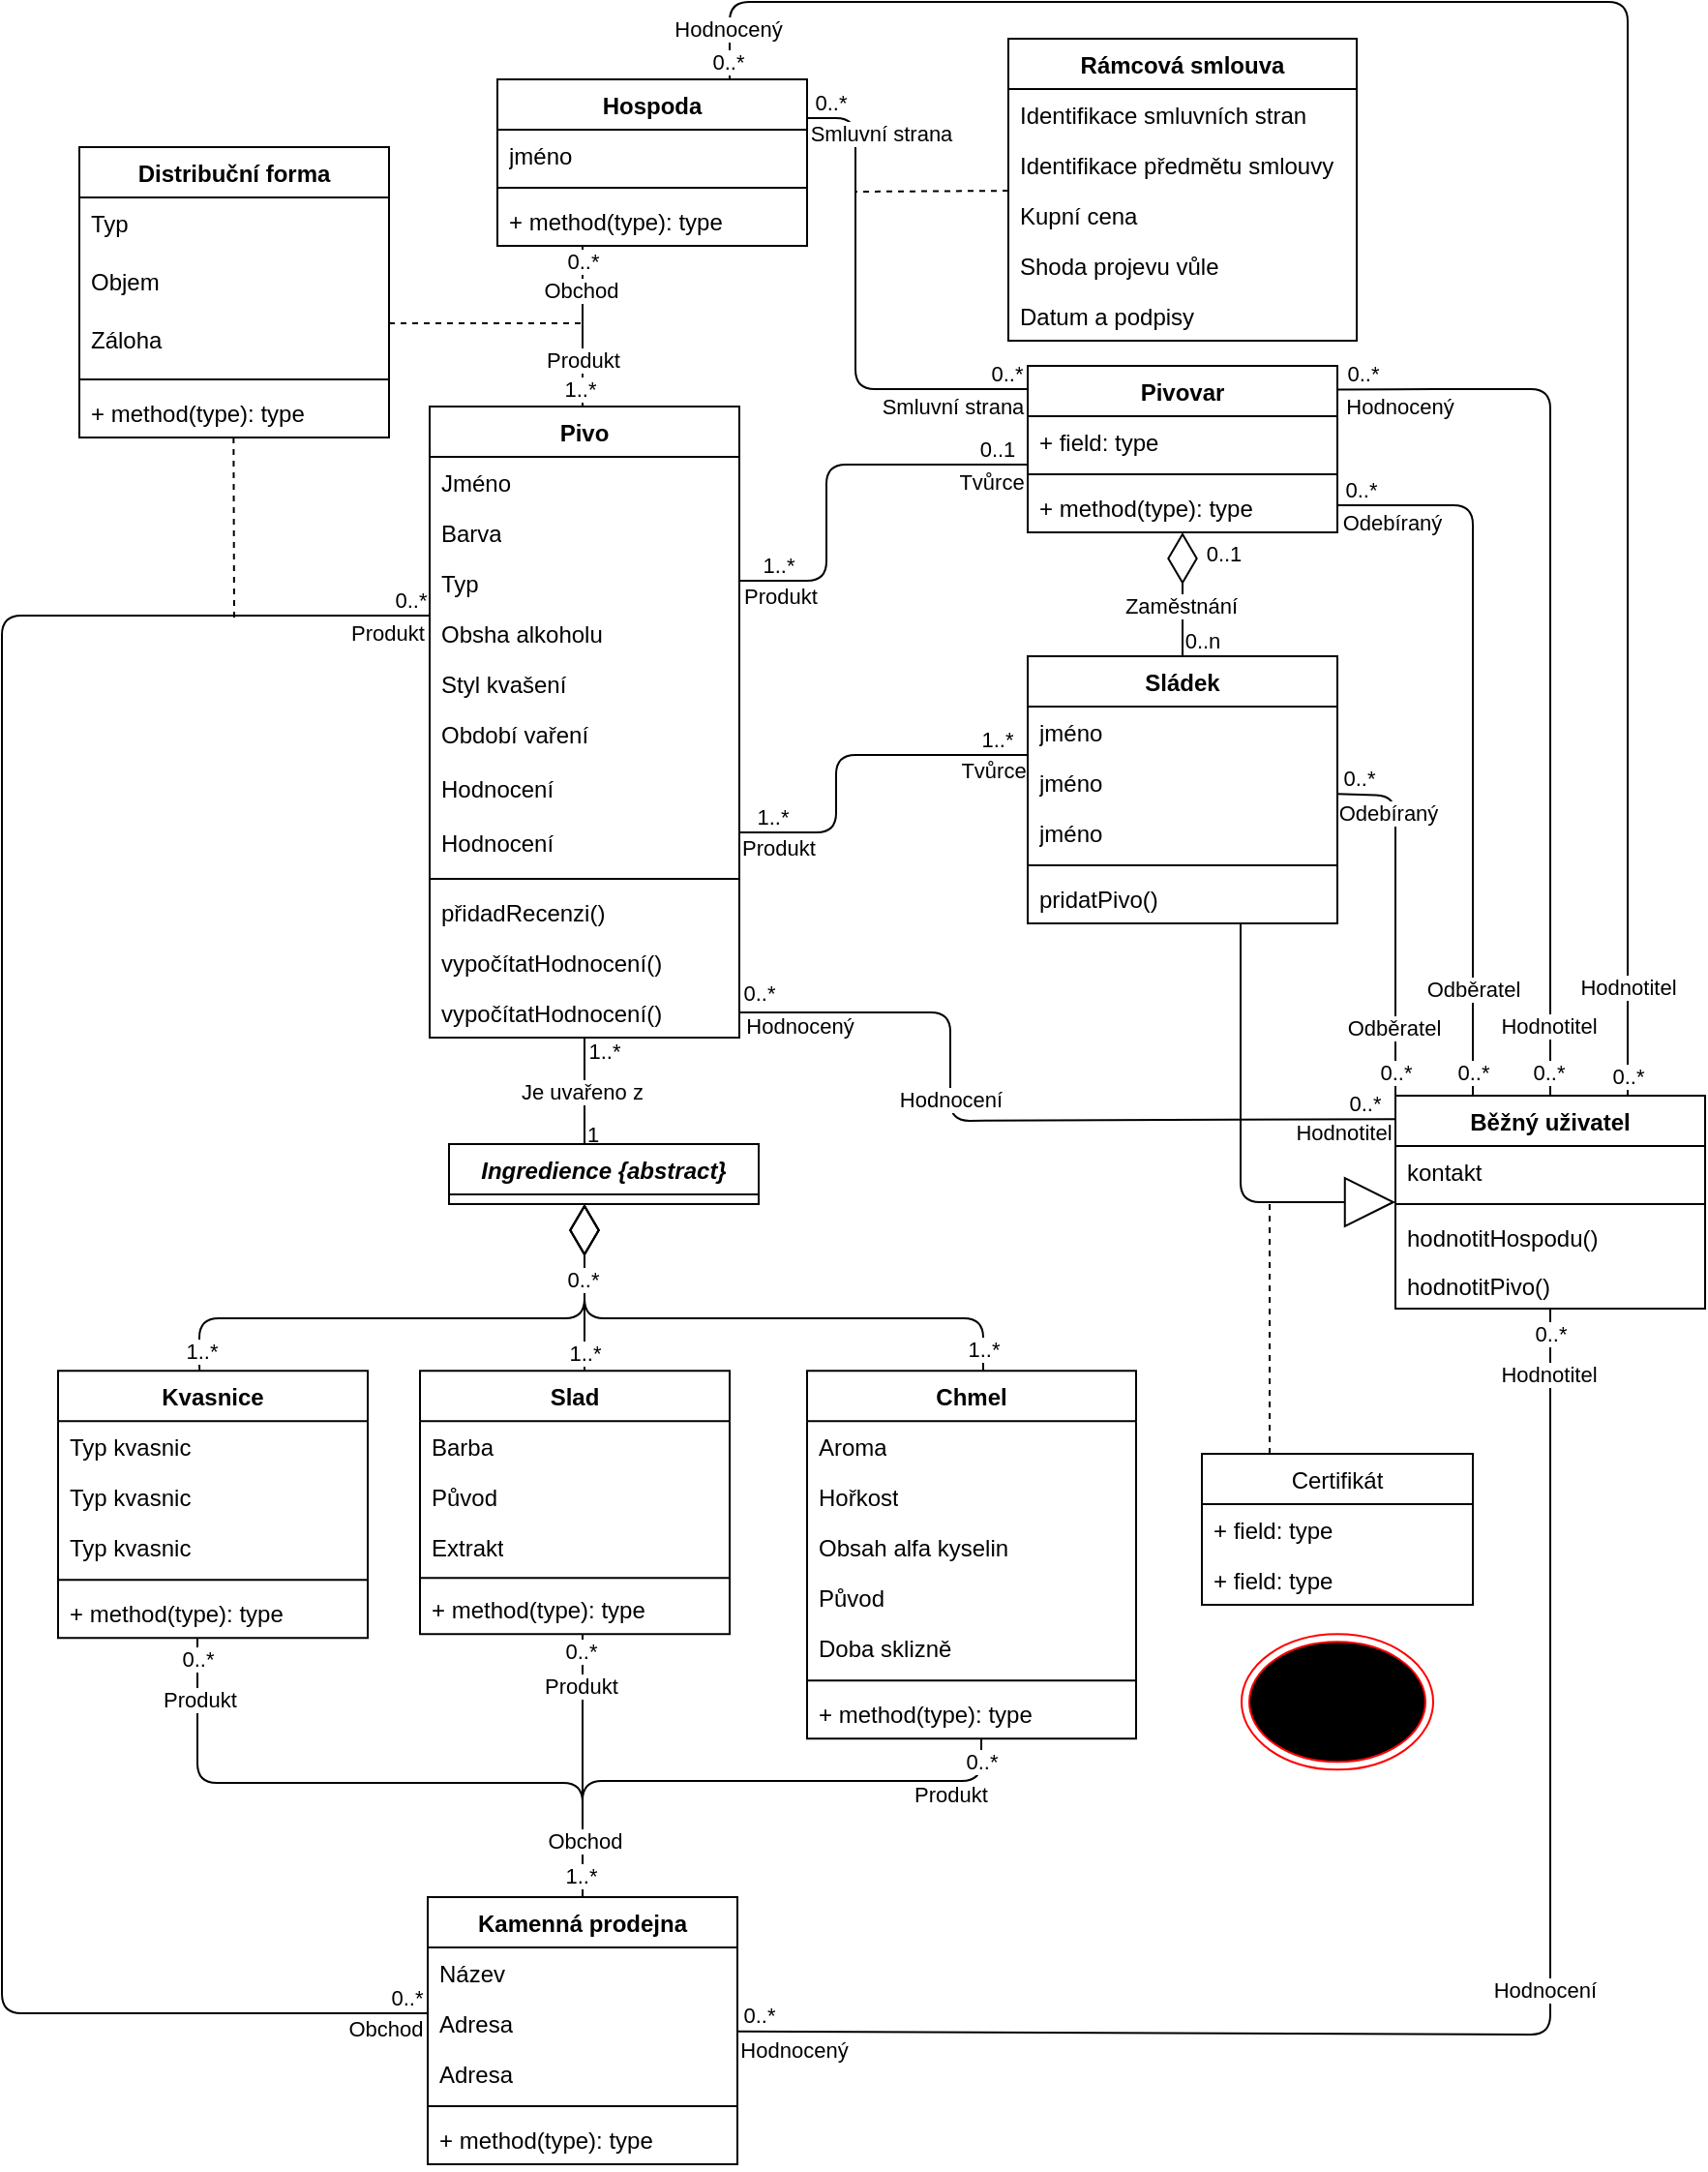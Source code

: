 <mxfile>
    <diagram id="C5RBs43oDa-KdzZeNtuy" name="Page-1">
        <mxGraphModel dx="1510" dy="415" grid="1" gridSize="10" guides="1" tooltips="1" connect="1" arrows="1" fold="1" page="1" pageScale="1" pageWidth="827" pageHeight="1169" math="0" shadow="0">
            <root>
                <mxCell id="WIyWlLk6GJQsqaUBKTNV-0"/>
                <mxCell id="WIyWlLk6GJQsqaUBKTNV-1" parent="WIyWlLk6GJQsqaUBKTNV-0"/>
                <mxCell id="sR6NPdm-bq62-Y4CgQ1I-216" style="edgeStyle=orthogonalEdgeStyle;rounded=1;orthogonalLoop=1;jettySize=auto;html=1;endArrow=none;endFill=0;" parent="WIyWlLk6GJQsqaUBKTNV-1" source="sR6NPdm-bq62-Y4CgQ1I-8" target="sR6NPdm-bq62-Y4CgQ1I-145" edge="1">
                    <mxGeometry relative="1" as="geometry">
                        <Array as="points">
                            <mxPoint x="272" y="560"/>
                            <mxPoint x="272" y="560"/>
                        </Array>
                    </mxGeometry>
                </mxCell>
                <mxCell id="sR6NPdm-bq62-Y4CgQ1I-217" value="Je uvařeno z&amp;nbsp;" style="edgeLabel;html=1;align=center;verticalAlign=middle;resizable=0;points=[];" parent="sR6NPdm-bq62-Y4CgQ1I-216" vertex="1" connectable="0">
                    <mxGeometry x="-0.118" relative="1" as="geometry">
                        <mxPoint y="3" as="offset"/>
                    </mxGeometry>
                </mxCell>
                <mxCell id="sR6NPdm-bq62-Y4CgQ1I-294" value="1..*" style="edgeLabel;html=1;align=center;verticalAlign=middle;resizable=0;points=[];" parent="sR6NPdm-bq62-Y4CgQ1I-216" vertex="1" connectable="0">
                    <mxGeometry x="-0.876" y="1" relative="1" as="geometry">
                        <mxPoint x="9" y="3" as="offset"/>
                    </mxGeometry>
                </mxCell>
                <mxCell id="sR6NPdm-bq62-Y4CgQ1I-295" value="1" style="edgeLabel;html=1;align=center;verticalAlign=middle;resizable=0;points=[];" parent="sR6NPdm-bq62-Y4CgQ1I-216" vertex="1" connectable="0">
                    <mxGeometry x="0.786" relative="1" as="geometry">
                        <mxPoint x="4" y="1" as="offset"/>
                    </mxGeometry>
                </mxCell>
                <mxCell id="sR6NPdm-bq62-Y4CgQ1I-234" style="edgeStyle=orthogonalEdgeStyle;rounded=1;orthogonalLoop=1;jettySize=auto;html=1;endArrow=none;endFill=0;" parent="WIyWlLk6GJQsqaUBKTNV-1" source="sR6NPdm-bq62-Y4CgQ1I-8" target="sR6NPdm-bq62-Y4CgQ1I-149" edge="1">
                    <mxGeometry relative="1" as="geometry">
                        <Array as="points">
                            <mxPoint x="-39" y="357"/>
                            <mxPoint x="-39" y="1079"/>
                        </Array>
                    </mxGeometry>
                </mxCell>
                <mxCell id="sR6NPdm-bq62-Y4CgQ1I-240" value="0..*" style="edgeLabel;html=1;align=center;verticalAlign=middle;resizable=0;points=[];" parent="sR6NPdm-bq62-Y4CgQ1I-234" vertex="1" connectable="0">
                    <mxGeometry x="-0.979" y="1" relative="1" as="geometry">
                        <mxPoint x="2" y="-9" as="offset"/>
                    </mxGeometry>
                </mxCell>
                <mxCell id="sR6NPdm-bq62-Y4CgQ1I-241" value="0..*" style="edgeLabel;html=1;align=center;verticalAlign=middle;resizable=0;points=[];" parent="sR6NPdm-bq62-Y4CgQ1I-234" vertex="1" connectable="0">
                    <mxGeometry x="0.986" y="-3" relative="1" as="geometry">
                        <mxPoint x="-3" y="-11" as="offset"/>
                    </mxGeometry>
                </mxCell>
                <mxCell id="199" value="Produkt" style="edgeLabel;html=1;align=center;verticalAlign=middle;resizable=0;points=[];" vertex="1" connectable="0" parent="sR6NPdm-bq62-Y4CgQ1I-234">
                    <mxGeometry x="-0.945" relative="1" as="geometry">
                        <mxPoint x="10" y="9" as="offset"/>
                    </mxGeometry>
                </mxCell>
                <mxCell id="200" value="Obchod" style="edgeLabel;html=1;align=center;verticalAlign=middle;resizable=0;points=[];" vertex="1" connectable="0" parent="sR6NPdm-bq62-Y4CgQ1I-234">
                    <mxGeometry x="0.95" relative="1" as="geometry">
                        <mxPoint x="7" y="8" as="offset"/>
                    </mxGeometry>
                </mxCell>
                <mxCell id="sR6NPdm-bq62-Y4CgQ1I-301" style="edgeStyle=orthogonalEdgeStyle;rounded=1;orthogonalLoop=1;jettySize=auto;html=1;endArrow=none;endFill=0;" parent="WIyWlLk6GJQsqaUBKTNV-1" source="sR6NPdm-bq62-Y4CgQ1I-8" target="sR6NPdm-bq62-Y4CgQ1I-247" edge="1">
                    <mxGeometry relative="1" as="geometry">
                        <Array as="points">
                            <mxPoint x="392" y="469"/>
                            <mxPoint x="392" y="429"/>
                        </Array>
                    </mxGeometry>
                </mxCell>
                <mxCell id="sR6NPdm-bq62-Y4CgQ1I-303" value="1..*" style="edgeLabel;html=1;align=center;verticalAlign=middle;resizable=0;points=[];" parent="sR6NPdm-bq62-Y4CgQ1I-301" vertex="1" connectable="0">
                    <mxGeometry x="-0.908" y="2" relative="1" as="geometry">
                        <mxPoint x="8" y="-6" as="offset"/>
                    </mxGeometry>
                </mxCell>
                <mxCell id="sR6NPdm-bq62-Y4CgQ1I-304" value="1..*" style="edgeLabel;html=1;align=center;verticalAlign=middle;resizable=0;points=[];" parent="sR6NPdm-bq62-Y4CgQ1I-301" vertex="1" connectable="0">
                    <mxGeometry x="0.854" y="2" relative="1" as="geometry">
                        <mxPoint x="-2" y="-6" as="offset"/>
                    </mxGeometry>
                </mxCell>
                <mxCell id="180" value="Produkt" style="edgeLabel;html=1;align=center;verticalAlign=middle;resizable=0;points=[];" vertex="1" connectable="0" parent="sR6NPdm-bq62-Y4CgQ1I-301">
                    <mxGeometry x="-0.799" y="-2" relative="1" as="geometry">
                        <mxPoint x="1" y="6" as="offset"/>
                    </mxGeometry>
                </mxCell>
                <mxCell id="191" value="Tvůrce" style="edgeLabel;html=1;align=center;verticalAlign=middle;resizable=0;points=[];" vertex="1" connectable="0" parent="sR6NPdm-bq62-Y4CgQ1I-301">
                    <mxGeometry x="0.771" y="-2" relative="1" as="geometry">
                        <mxPoint x="3" y="6" as="offset"/>
                    </mxGeometry>
                </mxCell>
                <mxCell id="169" style="edgeStyle=none;rounded=1;html=1;endArrow=none;endFill=0;exitX=1;exitY=0.5;exitDx=0;exitDy=0;entryX=0;entryY=0.11;entryDx=0;entryDy=0;entryPerimeter=0;" edge="1" parent="WIyWlLk6GJQsqaUBKTNV-1" source="sR6NPdm-bq62-Y4CgQ1I-323" target="sR6NPdm-bq62-Y4CgQ1I-223">
                    <mxGeometry relative="1" as="geometry">
                        <Array as="points">
                            <mxPoint x="451" y="562"/>
                            <mxPoint x="451" y="618"/>
                        </Array>
                    </mxGeometry>
                </mxCell>
                <mxCell id="170" value="0..*" style="edgeLabel;html=1;align=center;verticalAlign=middle;resizable=0;points=[];" vertex="1" connectable="0" parent="169">
                    <mxGeometry x="-0.93" y="1" relative="1" as="geometry">
                        <mxPoint x="-4" y="-9" as="offset"/>
                    </mxGeometry>
                </mxCell>
                <mxCell id="171" value="Hodnocený" style="edgeLabel;html=1;align=center;verticalAlign=middle;resizable=0;points=[];" vertex="1" connectable="0" parent="169">
                    <mxGeometry x="-0.943" relative="1" as="geometry">
                        <mxPoint x="19" y="7" as="offset"/>
                    </mxGeometry>
                </mxCell>
                <mxCell id="172" value="Hodnocení" style="edgeLabel;html=1;align=center;verticalAlign=middle;resizable=0;points=[];" vertex="1" connectable="0" parent="169">
                    <mxGeometry x="-0.219" relative="1" as="geometry">
                        <mxPoint as="offset"/>
                    </mxGeometry>
                </mxCell>
                <mxCell id="173" value="0..*" style="edgeLabel;html=1;align=center;verticalAlign=middle;resizable=0;points=[];" vertex="1" connectable="0" parent="169">
                    <mxGeometry x="0.949" relative="1" as="geometry">
                        <mxPoint x="-6" y="-8" as="offset"/>
                    </mxGeometry>
                </mxCell>
                <mxCell id="174" value="Hodnotitel" style="edgeLabel;html=1;align=center;verticalAlign=middle;resizable=0;points=[];" vertex="1" connectable="0" parent="169">
                    <mxGeometry x="0.814" y="1" relative="1" as="geometry">
                        <mxPoint x="9" y="8" as="offset"/>
                    </mxGeometry>
                </mxCell>
                <mxCell id="sR6NPdm-bq62-Y4CgQ1I-8" value="Pivo" style="swimlane;fontStyle=1;align=center;verticalAlign=top;childLayout=stackLayout;horizontal=1;startSize=26;horizontalStack=0;resizeParent=1;resizeParentMax=0;resizeLast=0;collapsible=1;marginBottom=0;whiteSpace=wrap;html=1;" parent="WIyWlLk6GJQsqaUBKTNV-1" vertex="1">
                    <mxGeometry x="182" y="249" width="160" height="326" as="geometry"/>
                </mxCell>
                <mxCell id="sR6NPdm-bq62-Y4CgQ1I-9" value="Jméno" style="text;strokeColor=none;fillColor=none;align=left;verticalAlign=top;spacingLeft=4;spacingRight=4;overflow=hidden;rotatable=0;points=[[0,0.5],[1,0.5]];portConstraint=eastwest;whiteSpace=wrap;html=1;" parent="sR6NPdm-bq62-Y4CgQ1I-8" vertex="1">
                    <mxGeometry y="26" width="160" height="26" as="geometry"/>
                </mxCell>
                <mxCell id="sR6NPdm-bq62-Y4CgQ1I-12" value="Barva" style="text;strokeColor=none;fillColor=none;align=left;verticalAlign=top;spacingLeft=4;spacingRight=4;overflow=hidden;rotatable=0;points=[[0,0.5],[1,0.5]];portConstraint=eastwest;whiteSpace=wrap;html=1;" parent="sR6NPdm-bq62-Y4CgQ1I-8" vertex="1">
                    <mxGeometry y="52" width="160" height="26" as="geometry"/>
                </mxCell>
                <mxCell id="sR6NPdm-bq62-Y4CgQ1I-13" value="Typ" style="text;strokeColor=none;fillColor=none;align=left;verticalAlign=top;spacingLeft=4;spacingRight=4;overflow=hidden;rotatable=0;points=[[0,0.5],[1,0.5]];portConstraint=eastwest;whiteSpace=wrap;html=1;" parent="sR6NPdm-bq62-Y4CgQ1I-8" vertex="1">
                    <mxGeometry y="78" width="160" height="26" as="geometry"/>
                </mxCell>
                <mxCell id="sR6NPdm-bq62-Y4CgQ1I-14" value="Obsha alkoholu" style="text;strokeColor=none;fillColor=none;align=left;verticalAlign=top;spacingLeft=4;spacingRight=4;overflow=hidden;rotatable=0;points=[[0,0.5],[1,0.5]];portConstraint=eastwest;whiteSpace=wrap;html=1;" parent="sR6NPdm-bq62-Y4CgQ1I-8" vertex="1">
                    <mxGeometry y="104" width="160" height="26" as="geometry"/>
                </mxCell>
                <mxCell id="sR6NPdm-bq62-Y4CgQ1I-143" value="Styl kvašení" style="text;strokeColor=none;fillColor=none;align=left;verticalAlign=top;spacingLeft=4;spacingRight=4;overflow=hidden;rotatable=0;points=[[0,0.5],[1,0.5]];portConstraint=eastwest;whiteSpace=wrap;html=1;" parent="sR6NPdm-bq62-Y4CgQ1I-8" vertex="1">
                    <mxGeometry y="130" width="160" height="26" as="geometry"/>
                </mxCell>
                <mxCell id="sR6NPdm-bq62-Y4CgQ1I-144" value="Období vaření" style="text;strokeColor=none;fillColor=none;align=left;verticalAlign=top;spacingLeft=4;spacingRight=4;overflow=hidden;rotatable=0;points=[[0,0.5],[1,0.5]];portConstraint=eastwest;whiteSpace=wrap;html=1;" parent="sR6NPdm-bq62-Y4CgQ1I-8" vertex="1">
                    <mxGeometry y="156" width="160" height="28" as="geometry"/>
                </mxCell>
                <mxCell id="sR6NPdm-bq62-Y4CgQ1I-259" value="Hodnocení" style="text;strokeColor=none;fillColor=none;align=left;verticalAlign=top;spacingLeft=4;spacingRight=4;overflow=hidden;rotatable=0;points=[[0,0.5],[1,0.5]];portConstraint=eastwest;whiteSpace=wrap;html=1;" parent="sR6NPdm-bq62-Y4CgQ1I-8" vertex="1">
                    <mxGeometry y="184" width="160" height="28" as="geometry"/>
                </mxCell>
                <mxCell id="sR6NPdm-bq62-Y4CgQ1I-325" value="Hodnocení" style="text;strokeColor=none;fillColor=none;align=left;verticalAlign=top;spacingLeft=4;spacingRight=4;overflow=hidden;rotatable=0;points=[[0,0.5],[1,0.5]];portConstraint=eastwest;whiteSpace=wrap;html=1;" parent="sR6NPdm-bq62-Y4CgQ1I-8" vertex="1">
                    <mxGeometry y="212" width="160" height="28" as="geometry"/>
                </mxCell>
                <mxCell id="sR6NPdm-bq62-Y4CgQ1I-10" value="" style="line;strokeWidth=1;fillColor=none;align=left;verticalAlign=middle;spacingTop=-1;spacingLeft=3;spacingRight=3;rotatable=0;labelPosition=right;points=[];portConstraint=eastwest;strokeColor=inherit;" parent="sR6NPdm-bq62-Y4CgQ1I-8" vertex="1">
                    <mxGeometry y="240" width="160" height="8" as="geometry"/>
                </mxCell>
                <mxCell id="sR6NPdm-bq62-Y4CgQ1I-322" value="přidadRecenzi()" style="text;strokeColor=none;fillColor=none;align=left;verticalAlign=top;spacingLeft=4;spacingRight=4;overflow=hidden;rotatable=0;points=[[0,0.5],[1,0.5]];portConstraint=eastwest;whiteSpace=wrap;html=1;" parent="sR6NPdm-bq62-Y4CgQ1I-8" vertex="1">
                    <mxGeometry y="248" width="160" height="26" as="geometry"/>
                </mxCell>
                <mxCell id="sR6NPdm-bq62-Y4CgQ1I-11" value="vypočítatHodnocení()" style="text;strokeColor=none;fillColor=none;align=left;verticalAlign=top;spacingLeft=4;spacingRight=4;overflow=hidden;rotatable=0;points=[[0,0.5],[1,0.5]];portConstraint=eastwest;whiteSpace=wrap;html=1;" parent="sR6NPdm-bq62-Y4CgQ1I-8" vertex="1">
                    <mxGeometry y="274" width="160" height="26" as="geometry"/>
                </mxCell>
                <mxCell id="sR6NPdm-bq62-Y4CgQ1I-323" value="vypočítatHodnocení()" style="text;strokeColor=none;fillColor=none;align=left;verticalAlign=top;spacingLeft=4;spacingRight=4;overflow=hidden;rotatable=0;points=[[0,0.5],[1,0.5]];portConstraint=eastwest;whiteSpace=wrap;html=1;" parent="sR6NPdm-bq62-Y4CgQ1I-8" vertex="1">
                    <mxGeometry y="300" width="160" height="26" as="geometry"/>
                </mxCell>
                <mxCell id="sR6NPdm-bq62-Y4CgQ1I-149" value="Kamenná prodejna" style="swimlane;fontStyle=1;align=center;verticalAlign=top;childLayout=stackLayout;horizontal=1;startSize=26;horizontalStack=0;resizeParent=1;resizeParentMax=0;resizeLast=0;collapsible=1;marginBottom=0;whiteSpace=wrap;html=1;" parent="WIyWlLk6GJQsqaUBKTNV-1" vertex="1">
                    <mxGeometry x="181" y="1019" width="160" height="138" as="geometry"/>
                </mxCell>
                <mxCell id="sR6NPdm-bq62-Y4CgQ1I-150" value="Název" style="text;strokeColor=none;fillColor=none;align=left;verticalAlign=top;spacingLeft=4;spacingRight=4;overflow=hidden;rotatable=0;points=[[0,0.5],[1,0.5]];portConstraint=eastwest;whiteSpace=wrap;html=1;" parent="sR6NPdm-bq62-Y4CgQ1I-149" vertex="1">
                    <mxGeometry y="26" width="160" height="26" as="geometry"/>
                </mxCell>
                <mxCell id="sR6NPdm-bq62-Y4CgQ1I-242" value="Adresa" style="text;strokeColor=none;fillColor=none;align=left;verticalAlign=top;spacingLeft=4;spacingRight=4;overflow=hidden;rotatable=0;points=[[0,0.5],[1,0.5]];portConstraint=eastwest;whiteSpace=wrap;html=1;" parent="sR6NPdm-bq62-Y4CgQ1I-149" vertex="1">
                    <mxGeometry y="52" width="160" height="26" as="geometry"/>
                </mxCell>
                <mxCell id="sR6NPdm-bq62-Y4CgQ1I-187" value="Adresa" style="text;strokeColor=none;fillColor=none;align=left;verticalAlign=top;spacingLeft=4;spacingRight=4;overflow=hidden;rotatable=0;points=[[0,0.5],[1,0.5]];portConstraint=eastwest;whiteSpace=wrap;html=1;" parent="sR6NPdm-bq62-Y4CgQ1I-149" vertex="1">
                    <mxGeometry y="78" width="160" height="26" as="geometry"/>
                </mxCell>
                <mxCell id="sR6NPdm-bq62-Y4CgQ1I-151" value="" style="line;strokeWidth=1;fillColor=none;align=left;verticalAlign=middle;spacingTop=-1;spacingLeft=3;spacingRight=3;rotatable=0;labelPosition=right;points=[];portConstraint=eastwest;strokeColor=inherit;" parent="sR6NPdm-bq62-Y4CgQ1I-149" vertex="1">
                    <mxGeometry y="104" width="160" height="8" as="geometry"/>
                </mxCell>
                <mxCell id="sR6NPdm-bq62-Y4CgQ1I-152" value="+ method(type): type" style="text;strokeColor=none;fillColor=none;align=left;verticalAlign=top;spacingLeft=4;spacingRight=4;overflow=hidden;rotatable=0;points=[[0,0.5],[1,0.5]];portConstraint=eastwest;whiteSpace=wrap;html=1;" parent="sR6NPdm-bq62-Y4CgQ1I-149" vertex="1">
                    <mxGeometry y="112" width="160" height="26" as="geometry"/>
                </mxCell>
                <mxCell id="sR6NPdm-bq62-Y4CgQ1I-190" style="edgeStyle=orthogonalEdgeStyle;rounded=1;orthogonalLoop=1;jettySize=auto;html=1;endArrow=none;endFill=0;" parent="WIyWlLk6GJQsqaUBKTNV-1" source="sR6NPdm-bq62-Y4CgQ1I-153" target="sR6NPdm-bq62-Y4CgQ1I-149" edge="1">
                    <mxGeometry relative="1" as="geometry">
                        <Array as="points">
                            <mxPoint x="261" y="909"/>
                            <mxPoint x="261" y="909"/>
                        </Array>
                    </mxGeometry>
                </mxCell>
                <mxCell id="sR6NPdm-bq62-Y4CgQ1I-332" value="0..*" style="edgeLabel;html=1;align=center;verticalAlign=middle;resizable=0;points=[];" parent="sR6NPdm-bq62-Y4CgQ1I-190" vertex="1" connectable="0">
                    <mxGeometry x="-0.885" y="-1" relative="1" as="geometry">
                        <mxPoint y="1" as="offset"/>
                    </mxGeometry>
                </mxCell>
                <mxCell id="204" value="Produkt" style="edgeLabel;html=1;align=center;verticalAlign=middle;resizable=0;points=[];" vertex="1" connectable="0" parent="sR6NPdm-bq62-Y4CgQ1I-190">
                    <mxGeometry x="-0.582" y="-1" relative="1" as="geometry">
                        <mxPoint y="-2" as="offset"/>
                    </mxGeometry>
                </mxCell>
                <mxCell id="sR6NPdm-bq62-Y4CgQ1I-153" value="Slad" style="swimlane;fontStyle=1;align=center;verticalAlign=top;childLayout=stackLayout;horizontal=1;startSize=26;horizontalStack=0;resizeParent=1;resizeParentMax=0;resizeLast=0;collapsible=1;marginBottom=0;whiteSpace=wrap;html=1;" parent="WIyWlLk6GJQsqaUBKTNV-1" vertex="1">
                    <mxGeometry x="177" y="747.17" width="160" height="136" as="geometry"/>
                </mxCell>
                <mxCell id="sR6NPdm-bq62-Y4CgQ1I-154" value="Barba" style="text;strokeColor=none;fillColor=none;align=left;verticalAlign=top;spacingLeft=4;spacingRight=4;overflow=hidden;rotatable=0;points=[[0,0.5],[1,0.5]];portConstraint=eastwest;whiteSpace=wrap;html=1;" parent="sR6NPdm-bq62-Y4CgQ1I-153" vertex="1">
                    <mxGeometry y="26" width="160" height="26" as="geometry"/>
                </mxCell>
                <mxCell id="sR6NPdm-bq62-Y4CgQ1I-177" value="Původ" style="text;strokeColor=none;fillColor=none;align=left;verticalAlign=top;spacingLeft=4;spacingRight=4;overflow=hidden;rotatable=0;points=[[0,0.5],[1,0.5]];portConstraint=eastwest;whiteSpace=wrap;html=1;" parent="sR6NPdm-bq62-Y4CgQ1I-153" vertex="1">
                    <mxGeometry y="52" width="160" height="26" as="geometry"/>
                </mxCell>
                <mxCell id="sR6NPdm-bq62-Y4CgQ1I-178" value="Extrakt" style="text;strokeColor=none;fillColor=none;align=left;verticalAlign=top;spacingLeft=4;spacingRight=4;overflow=hidden;rotatable=0;points=[[0,0.5],[1,0.5]];portConstraint=eastwest;whiteSpace=wrap;html=1;" parent="sR6NPdm-bq62-Y4CgQ1I-153" vertex="1">
                    <mxGeometry y="78" width="160" height="26" as="geometry"/>
                </mxCell>
                <mxCell id="sR6NPdm-bq62-Y4CgQ1I-155" value="" style="line;strokeWidth=1;fillColor=none;align=left;verticalAlign=middle;spacingTop=-1;spacingLeft=3;spacingRight=3;rotatable=0;labelPosition=right;points=[];portConstraint=eastwest;strokeColor=inherit;" parent="sR6NPdm-bq62-Y4CgQ1I-153" vertex="1">
                    <mxGeometry y="104" width="160" height="6" as="geometry"/>
                </mxCell>
                <mxCell id="sR6NPdm-bq62-Y4CgQ1I-156" value="+ method(type): type" style="text;strokeColor=none;fillColor=none;align=left;verticalAlign=top;spacingLeft=4;spacingRight=4;overflow=hidden;rotatable=0;points=[[0,0.5],[1,0.5]];portConstraint=eastwest;whiteSpace=wrap;html=1;" parent="sR6NPdm-bq62-Y4CgQ1I-153" vertex="1">
                    <mxGeometry y="110" width="160" height="26" as="geometry"/>
                </mxCell>
                <mxCell id="sR6NPdm-bq62-Y4CgQ1I-172" style="edgeStyle=orthogonalEdgeStyle;rounded=1;orthogonalLoop=1;jettySize=auto;html=1;startSize=6;endArrow=diamondThin;endFill=0;endSize=24;exitX=0.466;exitY=0;exitDx=0;exitDy=0;exitPerimeter=0;" parent="WIyWlLk6GJQsqaUBKTNV-1" source="sR6NPdm-bq62-Y4CgQ1I-157" edge="1">
                    <mxGeometry relative="1" as="geometry">
                        <Array as="points">
                            <mxPoint x="65" y="750"/>
                            <mxPoint x="63" y="750"/>
                            <mxPoint x="63" y="720"/>
                            <mxPoint x="262" y="720"/>
                        </Array>
                        <mxPoint x="63" y="748.17" as="sourcePoint"/>
                        <mxPoint x="262" y="661" as="targetPoint"/>
                    </mxGeometry>
                </mxCell>
                <mxCell id="sR6NPdm-bq62-Y4CgQ1I-288" value="1..*" style="edgeLabel;html=1;align=center;verticalAlign=middle;resizable=0;points=[];" parent="sR6NPdm-bq62-Y4CgQ1I-172" vertex="1" connectable="0">
                    <mxGeometry x="-0.912" relative="1" as="geometry">
                        <mxPoint x="1" y="-5" as="offset"/>
                    </mxGeometry>
                </mxCell>
                <mxCell id="sR6NPdm-bq62-Y4CgQ1I-189" style="edgeStyle=orthogonalEdgeStyle;rounded=1;orthogonalLoop=1;jettySize=auto;html=1;endArrow=none;endFill=0;" parent="WIyWlLk6GJQsqaUBKTNV-1" edge="1">
                    <mxGeometry relative="1" as="geometry">
                        <Array as="points">
                            <mxPoint x="62" y="960"/>
                            <mxPoint x="261" y="960"/>
                        </Array>
                        <mxPoint x="62" y="885.17" as="sourcePoint"/>
                        <mxPoint x="261.018" y="1019" as="targetPoint"/>
                    </mxGeometry>
                </mxCell>
                <mxCell id="sR6NPdm-bq62-Y4CgQ1I-331" value="0..*" style="edgeLabel;html=1;align=center;verticalAlign=middle;resizable=0;points=[];" parent="sR6NPdm-bq62-Y4CgQ1I-189" vertex="1" connectable="0">
                    <mxGeometry x="-0.929" y="-3" relative="1" as="geometry">
                        <mxPoint x="3" y="-1" as="offset"/>
                    </mxGeometry>
                </mxCell>
                <mxCell id="203" value="Produkt" style="edgeLabel;html=1;align=center;verticalAlign=middle;resizable=0;points=[];" vertex="1" connectable="0" parent="sR6NPdm-bq62-Y4CgQ1I-189">
                    <mxGeometry x="-0.774" y="1" relative="1" as="geometry">
                        <mxPoint y="-6" as="offset"/>
                    </mxGeometry>
                </mxCell>
                <mxCell id="sR6NPdm-bq62-Y4CgQ1I-157" value="Kvasnice" style="swimlane;fontStyle=1;align=center;verticalAlign=top;childLayout=stackLayout;horizontal=1;startSize=26;horizontalStack=0;resizeParent=1;resizeParentMax=0;resizeLast=0;collapsible=1;marginBottom=0;whiteSpace=wrap;html=1;" parent="WIyWlLk6GJQsqaUBKTNV-1" vertex="1">
                    <mxGeometry x="-10" y="747.17" width="160" height="138" as="geometry">
                        <mxRectangle x="145" y="737.17" width="90" height="30" as="alternateBounds"/>
                    </mxGeometry>
                </mxCell>
                <mxCell id="sR6NPdm-bq62-Y4CgQ1I-158" value="Typ kvasnic" style="text;strokeColor=none;fillColor=none;align=left;verticalAlign=top;spacingLeft=4;spacingRight=4;overflow=hidden;rotatable=0;points=[[0,0.5],[1,0.5]];portConstraint=eastwest;whiteSpace=wrap;html=1;" parent="sR6NPdm-bq62-Y4CgQ1I-157" vertex="1">
                    <mxGeometry y="26" width="160" height="26" as="geometry"/>
                </mxCell>
                <mxCell id="sR6NPdm-bq62-Y4CgQ1I-175" value="Typ kvasnic" style="text;strokeColor=none;fillColor=none;align=left;verticalAlign=top;spacingLeft=4;spacingRight=4;overflow=hidden;rotatable=0;points=[[0,0.5],[1,0.5]];portConstraint=eastwest;whiteSpace=wrap;html=1;" parent="sR6NPdm-bq62-Y4CgQ1I-157" vertex="1">
                    <mxGeometry y="52" width="160" height="26" as="geometry"/>
                </mxCell>
                <mxCell id="sR6NPdm-bq62-Y4CgQ1I-176" value="Typ kvasnic" style="text;strokeColor=none;fillColor=none;align=left;verticalAlign=top;spacingLeft=4;spacingRight=4;overflow=hidden;rotatable=0;points=[[0,0.5],[1,0.5]];portConstraint=eastwest;whiteSpace=wrap;html=1;" parent="sR6NPdm-bq62-Y4CgQ1I-157" vertex="1">
                    <mxGeometry y="78" width="160" height="26" as="geometry"/>
                </mxCell>
                <mxCell id="sR6NPdm-bq62-Y4CgQ1I-159" value="" style="line;strokeWidth=1;fillColor=none;align=left;verticalAlign=middle;spacingTop=-1;spacingLeft=3;spacingRight=3;rotatable=0;labelPosition=right;points=[];portConstraint=eastwest;strokeColor=inherit;" parent="sR6NPdm-bq62-Y4CgQ1I-157" vertex="1">
                    <mxGeometry y="104" width="160" height="8" as="geometry"/>
                </mxCell>
                <mxCell id="sR6NPdm-bq62-Y4CgQ1I-160" value="+ method(type): type" style="text;strokeColor=none;fillColor=none;align=left;verticalAlign=top;spacingLeft=4;spacingRight=4;overflow=hidden;rotatable=0;points=[[0,0.5],[1,0.5]];portConstraint=eastwest;whiteSpace=wrap;html=1;" parent="sR6NPdm-bq62-Y4CgQ1I-157" vertex="1">
                    <mxGeometry y="112" width="160" height="26" as="geometry"/>
                </mxCell>
                <mxCell id="sR6NPdm-bq62-Y4CgQ1I-186" style="edgeStyle=orthogonalEdgeStyle;rounded=1;orthogonalLoop=1;jettySize=auto;html=1;endArrow=diamondThin;endFill=0;endSize=24;" parent="WIyWlLk6GJQsqaUBKTNV-1" edge="1">
                    <mxGeometry relative="1" as="geometry">
                        <Array as="points">
                            <mxPoint x="468" y="720"/>
                            <mxPoint x="262" y="720"/>
                        </Array>
                        <mxPoint x="468" y="747.17" as="sourcePoint"/>
                        <mxPoint x="262" y="661" as="targetPoint"/>
                    </mxGeometry>
                </mxCell>
                <mxCell id="sR6NPdm-bq62-Y4CgQ1I-285" value="1..*" style="edgeLabel;html=1;align=center;verticalAlign=middle;resizable=0;points=[];" parent="sR6NPdm-bq62-Y4CgQ1I-186" vertex="1" connectable="0">
                    <mxGeometry x="-0.914" relative="1" as="geometry">
                        <mxPoint y="1" as="offset"/>
                    </mxGeometry>
                </mxCell>
                <mxCell id="sR6NPdm-bq62-Y4CgQ1I-191" style="edgeStyle=orthogonalEdgeStyle;rounded=1;orthogonalLoop=1;jettySize=auto;html=1;endArrow=none;endFill=0;shadow=0;" parent="WIyWlLk6GJQsqaUBKTNV-1" edge="1">
                    <mxGeometry relative="1" as="geometry">
                        <Array as="points">
                            <mxPoint x="467" y="959"/>
                            <mxPoint x="261" y="959"/>
                        </Array>
                        <mxPoint x="467.018" y="937.17" as="sourcePoint"/>
                        <mxPoint x="261.018" y="1019" as="targetPoint"/>
                    </mxGeometry>
                </mxCell>
                <mxCell id="sR6NPdm-bq62-Y4CgQ1I-335" value="0..*" style="edgeLabel;html=1;align=center;verticalAlign=middle;resizable=0;points=[];" parent="sR6NPdm-bq62-Y4CgQ1I-191" vertex="1" connectable="0">
                    <mxGeometry x="-0.92" relative="1" as="geometry">
                        <mxPoint as="offset"/>
                    </mxGeometry>
                </mxCell>
                <mxCell id="205" value="Produkt" style="edgeLabel;html=1;align=center;verticalAlign=middle;resizable=0;points=[];" vertex="1" connectable="0" parent="sR6NPdm-bq62-Y4CgQ1I-191">
                    <mxGeometry x="-0.647" y="-1" relative="1" as="geometry">
                        <mxPoint x="13" y="8" as="offset"/>
                    </mxGeometry>
                </mxCell>
                <mxCell id="212" value="1..*" style="edgeLabel;html=1;align=center;verticalAlign=middle;resizable=0;points=[];" vertex="1" connectable="0" parent="sR6NPdm-bq62-Y4CgQ1I-191">
                    <mxGeometry x="0.902" y="-1" relative="1" as="geometry">
                        <mxPoint y="3" as="offset"/>
                    </mxGeometry>
                </mxCell>
                <mxCell id="213" value="Obchod" style="edgeLabel;html=1;align=center;verticalAlign=middle;resizable=0;points=[];" vertex="1" connectable="0" parent="sR6NPdm-bq62-Y4CgQ1I-191">
                    <mxGeometry x="0.756" y="1" relative="1" as="geometry">
                        <mxPoint y="6" as="offset"/>
                    </mxGeometry>
                </mxCell>
                <mxCell id="sR6NPdm-bq62-Y4CgQ1I-165" value="Chmel" style="swimlane;fontStyle=1;align=center;verticalAlign=top;childLayout=stackLayout;horizontal=1;startSize=26;horizontalStack=0;resizeParent=1;resizeParentMax=0;resizeLast=0;collapsible=1;marginBottom=0;whiteSpace=wrap;html=1;" parent="WIyWlLk6GJQsqaUBKTNV-1" vertex="1">
                    <mxGeometry x="377" y="747.17" width="170" height="190" as="geometry"/>
                </mxCell>
                <mxCell id="sR6NPdm-bq62-Y4CgQ1I-166" value="Aroma" style="text;strokeColor=none;fillColor=none;align=left;verticalAlign=top;spacingLeft=4;spacingRight=4;overflow=hidden;rotatable=0;points=[[0,0.5],[1,0.5]];portConstraint=eastwest;whiteSpace=wrap;html=1;" parent="sR6NPdm-bq62-Y4CgQ1I-165" vertex="1">
                    <mxGeometry y="26" width="170" height="26" as="geometry"/>
                </mxCell>
                <mxCell id="sR6NPdm-bq62-Y4CgQ1I-179" value="Hořkost" style="text;strokeColor=none;fillColor=none;align=left;verticalAlign=top;spacingLeft=4;spacingRight=4;overflow=hidden;rotatable=0;points=[[0,0.5],[1,0.5]];portConstraint=eastwest;whiteSpace=wrap;html=1;" parent="sR6NPdm-bq62-Y4CgQ1I-165" vertex="1">
                    <mxGeometry y="52" width="170" height="26" as="geometry"/>
                </mxCell>
                <mxCell id="sR6NPdm-bq62-Y4CgQ1I-180" value="Obsah alfa kyselin" style="text;strokeColor=none;fillColor=none;align=left;verticalAlign=top;spacingLeft=4;spacingRight=4;overflow=hidden;rotatable=0;points=[[0,0.5],[1,0.5]];portConstraint=eastwest;whiteSpace=wrap;html=1;" parent="sR6NPdm-bq62-Y4CgQ1I-165" vertex="1">
                    <mxGeometry y="78" width="170" height="26" as="geometry"/>
                </mxCell>
                <mxCell id="sR6NPdm-bq62-Y4CgQ1I-181" value="Původ" style="text;strokeColor=none;fillColor=none;align=left;verticalAlign=top;spacingLeft=4;spacingRight=4;overflow=hidden;rotatable=0;points=[[0,0.5],[1,0.5]];portConstraint=eastwest;whiteSpace=wrap;html=1;" parent="sR6NPdm-bq62-Y4CgQ1I-165" vertex="1">
                    <mxGeometry y="104" width="170" height="26" as="geometry"/>
                </mxCell>
                <mxCell id="sR6NPdm-bq62-Y4CgQ1I-182" value="Doba sklizně" style="text;strokeColor=none;fillColor=none;align=left;verticalAlign=top;spacingLeft=4;spacingRight=4;overflow=hidden;rotatable=0;points=[[0,0.5],[1,0.5]];portConstraint=eastwest;whiteSpace=wrap;html=1;" parent="sR6NPdm-bq62-Y4CgQ1I-165" vertex="1">
                    <mxGeometry y="130" width="170" height="26" as="geometry"/>
                </mxCell>
                <mxCell id="sR6NPdm-bq62-Y4CgQ1I-167" value="" style="line;strokeWidth=1;fillColor=none;align=left;verticalAlign=middle;spacingTop=-1;spacingLeft=3;spacingRight=3;rotatable=0;labelPosition=right;points=[];portConstraint=eastwest;strokeColor=inherit;" parent="sR6NPdm-bq62-Y4CgQ1I-165" vertex="1">
                    <mxGeometry y="156" width="170" height="8" as="geometry"/>
                </mxCell>
                <mxCell id="sR6NPdm-bq62-Y4CgQ1I-168" value="+ method(type): type" style="text;strokeColor=none;fillColor=none;align=left;verticalAlign=top;spacingLeft=4;spacingRight=4;overflow=hidden;rotatable=0;points=[[0,0.5],[1,0.5]];portConstraint=eastwest;whiteSpace=wrap;html=1;" parent="sR6NPdm-bq62-Y4CgQ1I-165" vertex="1">
                    <mxGeometry y="164" width="170" height="26" as="geometry"/>
                </mxCell>
                <mxCell id="sR6NPdm-bq62-Y4CgQ1I-145" value="&lt;i&gt;Ingredience {abstract}&lt;/i&gt;" style="swimlane;fontStyle=1;align=center;verticalAlign=top;childLayout=stackLayout;horizontal=1;startSize=26;horizontalStack=0;resizeParent=1;resizeParentMax=0;resizeLast=0;collapsible=1;marginBottom=0;whiteSpace=wrap;html=1;" parent="WIyWlLk6GJQsqaUBKTNV-1" vertex="1">
                    <mxGeometry x="192" y="630" width="160" height="31" as="geometry"/>
                </mxCell>
                <mxCell id="sR6NPdm-bq62-Y4CgQ1I-173" style="edgeStyle=orthogonalEdgeStyle;rounded=1;orthogonalLoop=1;jettySize=auto;html=1;startSize=6;endArrow=diamondThin;endFill=0;endSize=24;" parent="WIyWlLk6GJQsqaUBKTNV-1" source="sR6NPdm-bq62-Y4CgQ1I-153" target="sR6NPdm-bq62-Y4CgQ1I-145" edge="1">
                    <mxGeometry relative="1" as="geometry">
                        <mxPoint x="501" y="689" as="sourcePoint"/>
                        <mxPoint x="441" y="519" as="targetPoint"/>
                        <Array as="points">
                            <mxPoint x="262" y="710"/>
                            <mxPoint x="262" y="710"/>
                        </Array>
                    </mxGeometry>
                </mxCell>
                <mxCell id="sR6NPdm-bq62-Y4CgQ1I-287" value="1..*" style="edgeLabel;html=1;align=center;verticalAlign=middle;resizable=0;points=[];" parent="sR6NPdm-bq62-Y4CgQ1I-173" vertex="1" connectable="0">
                    <mxGeometry x="-0.706" y="-1" relative="1" as="geometry">
                        <mxPoint x="-1" y="3" as="offset"/>
                    </mxGeometry>
                </mxCell>
                <mxCell id="218" value="0..*" style="edgeLabel;html=1;align=center;verticalAlign=middle;resizable=0;points=[];" vertex="1" connectable="0" parent="sR6NPdm-bq62-Y4CgQ1I-173">
                    <mxGeometry x="0.22" y="-1" relative="1" as="geometry">
                        <mxPoint x="-2" y="5" as="offset"/>
                    </mxGeometry>
                </mxCell>
                <mxCell id="176" style="edgeStyle=none;rounded=1;html=1;endArrow=none;endFill=0;dashed=1;exitX=0.498;exitY=1.001;exitDx=0;exitDy=0;exitPerimeter=0;" edge="1" parent="WIyWlLk6GJQsqaUBKTNV-1" source="sR6NPdm-bq62-Y4CgQ1I-202">
                    <mxGeometry relative="1" as="geometry">
                        <mxPoint x="81" y="360" as="targetPoint"/>
                        <mxPoint x="41.609" y="240" as="sourcePoint"/>
                    </mxGeometry>
                </mxCell>
                <mxCell id="177" style="edgeStyle=none;rounded=1;html=1;dashed=1;endArrow=none;endFill=0;" edge="1" parent="WIyWlLk6GJQsqaUBKTNV-1">
                    <mxGeometry relative="1" as="geometry">
                        <mxPoint x="261" y="206" as="targetPoint"/>
                        <mxPoint x="161" y="206" as="sourcePoint"/>
                    </mxGeometry>
                </mxCell>
                <mxCell id="sR6NPdm-bq62-Y4CgQ1I-199" value="Distribuční forma" style="swimlane;fontStyle=1;align=center;verticalAlign=top;childLayout=stackLayout;horizontal=1;startSize=26;horizontalStack=0;resizeParent=1;resizeParentMax=0;resizeLast=0;collapsible=1;marginBottom=0;whiteSpace=wrap;html=1;" parent="WIyWlLk6GJQsqaUBKTNV-1" vertex="1">
                    <mxGeometry x="1" y="115" width="160" height="150" as="geometry"/>
                </mxCell>
                <mxCell id="sR6NPdm-bq62-Y4CgQ1I-207" value="Typ" style="text;strokeColor=none;fillColor=none;spacingLeft=4;spacingRight=4;overflow=hidden;rotatable=0;points=[[0,0.5],[1,0.5]];portConstraint=eastwest;fontSize=12;" parent="sR6NPdm-bq62-Y4CgQ1I-199" vertex="1">
                    <mxGeometry y="26" width="160" height="30" as="geometry"/>
                </mxCell>
                <mxCell id="sR6NPdm-bq62-Y4CgQ1I-208" value="Objem" style="text;strokeColor=none;fillColor=none;spacingLeft=4;spacingRight=4;overflow=hidden;rotatable=0;points=[[0,0.5],[1,0.5]];portConstraint=eastwest;fontSize=12;" parent="sR6NPdm-bq62-Y4CgQ1I-199" vertex="1">
                    <mxGeometry y="56" width="160" height="30" as="geometry"/>
                </mxCell>
                <mxCell id="sR6NPdm-bq62-Y4CgQ1I-209" value="Záloha" style="text;strokeColor=none;fillColor=none;spacingLeft=4;spacingRight=4;overflow=hidden;rotatable=0;points=[[0,0.5],[1,0.5]];portConstraint=eastwest;fontSize=12;" parent="sR6NPdm-bq62-Y4CgQ1I-199" vertex="1">
                    <mxGeometry y="86" width="160" height="30" as="geometry"/>
                </mxCell>
                <mxCell id="sR6NPdm-bq62-Y4CgQ1I-201" value="" style="line;strokeWidth=1;fillColor=none;align=left;verticalAlign=middle;spacingTop=-1;spacingLeft=3;spacingRight=3;rotatable=0;labelPosition=right;points=[];portConstraint=eastwest;strokeColor=inherit;" parent="sR6NPdm-bq62-Y4CgQ1I-199" vertex="1">
                    <mxGeometry y="116" width="160" height="8" as="geometry"/>
                </mxCell>
                <mxCell id="sR6NPdm-bq62-Y4CgQ1I-202" value="+ method(type): type" style="text;strokeColor=none;fillColor=none;align=left;verticalAlign=top;spacingLeft=4;spacingRight=4;overflow=hidden;rotatable=0;points=[[0,0.5],[1,0.5]];portConstraint=eastwest;whiteSpace=wrap;html=1;" parent="sR6NPdm-bq62-Y4CgQ1I-199" vertex="1">
                    <mxGeometry y="124" width="160" height="26" as="geometry"/>
                </mxCell>
                <mxCell id="sR6NPdm-bq62-Y4CgQ1I-218" value="Hospoda" style="swimlane;fontStyle=1;align=center;verticalAlign=top;childLayout=stackLayout;horizontal=1;startSize=26;horizontalStack=0;resizeParent=1;resizeParentMax=0;resizeLast=0;collapsible=1;marginBottom=0;whiteSpace=wrap;html=1;" parent="WIyWlLk6GJQsqaUBKTNV-1" vertex="1">
                    <mxGeometry x="217" y="80" width="160" height="86" as="geometry"/>
                </mxCell>
                <mxCell id="sR6NPdm-bq62-Y4CgQ1I-219" value="jméno" style="text;strokeColor=none;fillColor=none;align=left;verticalAlign=top;spacingLeft=4;spacingRight=4;overflow=hidden;rotatable=0;points=[[0,0.5],[1,0.5]];portConstraint=eastwest;whiteSpace=wrap;html=1;" parent="sR6NPdm-bq62-Y4CgQ1I-218" vertex="1">
                    <mxGeometry y="26" width="160" height="26" as="geometry"/>
                </mxCell>
                <mxCell id="sR6NPdm-bq62-Y4CgQ1I-220" value="" style="line;strokeWidth=1;fillColor=none;align=left;verticalAlign=middle;spacingTop=-1;spacingLeft=3;spacingRight=3;rotatable=0;labelPosition=right;points=[];portConstraint=eastwest;strokeColor=inherit;" parent="sR6NPdm-bq62-Y4CgQ1I-218" vertex="1">
                    <mxGeometry y="52" width="160" height="8" as="geometry"/>
                </mxCell>
                <mxCell id="sR6NPdm-bq62-Y4CgQ1I-221" value="+ method(type): type" style="text;strokeColor=none;fillColor=none;align=left;verticalAlign=top;spacingLeft=4;spacingRight=4;overflow=hidden;rotatable=0;points=[[0,0.5],[1,0.5]];portConstraint=eastwest;whiteSpace=wrap;html=1;" parent="sR6NPdm-bq62-Y4CgQ1I-218" vertex="1">
                    <mxGeometry y="60" width="160" height="26" as="geometry"/>
                </mxCell>
                <mxCell id="136" style="edgeStyle=none;rounded=1;html=1;endArrow=none;endFill=0;exitX=0;exitY=0;exitDx=0;exitDy=0;" edge="1" parent="WIyWlLk6GJQsqaUBKTNV-1" source="sR6NPdm-bq62-Y4CgQ1I-223" target="sR6NPdm-bq62-Y4CgQ1I-247">
                    <mxGeometry relative="1" as="geometry">
                        <Array as="points">
                            <mxPoint x="681" y="450"/>
                        </Array>
                    </mxGeometry>
                </mxCell>
                <mxCell id="164" value="Odběratel" style="edgeLabel;html=1;align=center;verticalAlign=middle;resizable=0;points=[];" vertex="1" connectable="0" parent="136">
                    <mxGeometry x="-0.455" y="1" relative="1" as="geometry">
                        <mxPoint y="15" as="offset"/>
                    </mxGeometry>
                </mxCell>
                <mxCell id="166" value="Odebíraný" style="edgeLabel;html=1;align=center;verticalAlign=middle;resizable=0;points=[];" vertex="1" connectable="0" parent="136">
                    <mxGeometry x="0.519" relative="1" as="geometry">
                        <mxPoint x="-4" y="-6" as="offset"/>
                    </mxGeometry>
                </mxCell>
                <mxCell id="137" style="edgeStyle=none;rounded=1;html=1;endArrow=none;endFill=0;entryX=0.999;entryY=0.143;entryDx=0;entryDy=0;entryPerimeter=0;exitX=0.5;exitY=0;exitDx=0;exitDy=0;" edge="1" parent="WIyWlLk6GJQsqaUBKTNV-1" source="sR6NPdm-bq62-Y4CgQ1I-223" target="sR6NPdm-bq62-Y4CgQ1I-264">
                    <mxGeometry relative="1" as="geometry">
                        <mxPoint x="761" y="607.0" as="sourcePoint"/>
                        <mxPoint x="651" y="272.579" as="targetPoint"/>
                        <Array as="points">
                            <mxPoint x="761" y="420"/>
                            <mxPoint x="761" y="240"/>
                            <mxPoint x="691" y="240"/>
                        </Array>
                    </mxGeometry>
                </mxCell>
                <mxCell id="140" value="0..*" style="edgeLabel;html=1;align=center;verticalAlign=middle;resizable=0;points=[];" vertex="1" connectable="0" parent="137">
                    <mxGeometry x="-0.939" y="6" relative="1" as="geometry">
                        <mxPoint x="5" y="2" as="offset"/>
                    </mxGeometry>
                </mxCell>
                <mxCell id="149" value="Hodnocený" style="edgeLabel;html=1;align=center;verticalAlign=middle;resizable=0;points=[];" vertex="1" connectable="0" parent="137">
                    <mxGeometry x="0.665" y="2" relative="1" as="geometry">
                        <mxPoint x="-48" y="7" as="offset"/>
                    </mxGeometry>
                </mxCell>
                <mxCell id="162" value="Hodnotitel" style="edgeLabel;html=1;align=center;verticalAlign=middle;resizable=0;points=[];" vertex="1" connectable="0" parent="137">
                    <mxGeometry x="-0.773" y="1" relative="1" as="geometry">
                        <mxPoint y="18" as="offset"/>
                    </mxGeometry>
                </mxCell>
                <mxCell id="139" style="edgeStyle=none;rounded=1;html=1;endArrow=none;endFill=0;entryX=0.75;entryY=0;entryDx=0;entryDy=0;exitX=0.75;exitY=0;exitDx=0;exitDy=0;" edge="1" parent="WIyWlLk6GJQsqaUBKTNV-1" source="sR6NPdm-bq62-Y4CgQ1I-223" target="sR6NPdm-bq62-Y4CgQ1I-218">
                    <mxGeometry relative="1" as="geometry">
                        <mxPoint x="761" y="40" as="targetPoint"/>
                        <Array as="points">
                            <mxPoint x="801" y="40"/>
                            <mxPoint x="337" y="40"/>
                        </Array>
                    </mxGeometry>
                </mxCell>
                <mxCell id="144" value="0..*" style="edgeLabel;html=1;align=center;verticalAlign=middle;resizable=0;points=[];" vertex="1" connectable="0" parent="139">
                    <mxGeometry x="0.937" relative="1" as="geometry">
                        <mxPoint x="-1" y="24" as="offset"/>
                    </mxGeometry>
                </mxCell>
                <mxCell id="163" value="Hodnotitel" style="edgeLabel;html=1;align=center;verticalAlign=middle;resizable=0;points=[];" vertex="1" connectable="0" parent="139">
                    <mxGeometry x="-0.948" relative="1" as="geometry">
                        <mxPoint y="-28" as="offset"/>
                    </mxGeometry>
                </mxCell>
                <mxCell id="189" value="Hodnocený" style="edgeLabel;html=1;align=center;verticalAlign=middle;resizable=0;points=[];" vertex="1" connectable="0" parent="139">
                    <mxGeometry x="0.947" y="-1" relative="1" as="geometry">
                        <mxPoint y="2" as="offset"/>
                    </mxGeometry>
                </mxCell>
                <mxCell id="152" style="edgeStyle=none;rounded=1;html=1;endArrow=none;endFill=0;" edge="1" parent="WIyWlLk6GJQsqaUBKTNV-1" source="sR6NPdm-bq62-Y4CgQ1I-223" target="sR6NPdm-bq62-Y4CgQ1I-149">
                    <mxGeometry relative="1" as="geometry">
                        <Array as="points">
                            <mxPoint x="761" y="1090"/>
                        </Array>
                    </mxGeometry>
                </mxCell>
                <mxCell id="153" value="Hodnocení&amp;nbsp;&amp;nbsp;" style="edgeLabel;html=1;align=center;verticalAlign=middle;resizable=0;points=[];" vertex="1" connectable="0" parent="152">
                    <mxGeometry x="-0.115" relative="1" as="geometry">
                        <mxPoint as="offset"/>
                    </mxGeometry>
                </mxCell>
                <mxCell id="154" value="0..*" style="edgeLabel;html=1;align=center;verticalAlign=middle;resizable=0;points=[];" vertex="1" connectable="0" parent="152">
                    <mxGeometry x="-0.969" relative="1" as="geometry">
                        <mxPoint as="offset"/>
                    </mxGeometry>
                </mxCell>
                <mxCell id="155" value="0..*" style="edgeLabel;html=1;align=center;verticalAlign=middle;resizable=0;points=[];" vertex="1" connectable="0" parent="152">
                    <mxGeometry x="0.947" y="-1" relative="1" as="geometry">
                        <mxPoint x="-10" y="-8" as="offset"/>
                    </mxGeometry>
                </mxCell>
                <mxCell id="156" value="Hodnotitel" style="edgeLabel;html=1;align=center;verticalAlign=middle;resizable=0;points=[];" vertex="1" connectable="0" parent="152">
                    <mxGeometry x="-0.914" y="-1" relative="1" as="geometry">
                        <mxPoint as="offset"/>
                    </mxGeometry>
                </mxCell>
                <mxCell id="157" value="Hodnocený" style="edgeLabel;html=1;align=center;verticalAlign=middle;resizable=0;points=[];" vertex="1" connectable="0" parent="152">
                    <mxGeometry x="0.927" relative="1" as="geometry">
                        <mxPoint y="9" as="offset"/>
                    </mxGeometry>
                </mxCell>
                <mxCell id="sR6NPdm-bq62-Y4CgQ1I-223" value="Běžný uživatel" style="swimlane;fontStyle=1;align=center;verticalAlign=top;childLayout=stackLayout;horizontal=1;startSize=26;horizontalStack=0;resizeParent=1;resizeParentMax=0;resizeLast=0;collapsible=1;marginBottom=0;whiteSpace=wrap;html=1;" parent="WIyWlLk6GJQsqaUBKTNV-1" vertex="1">
                    <mxGeometry x="681" y="605" width="160" height="110" as="geometry"/>
                </mxCell>
                <mxCell id="sR6NPdm-bq62-Y4CgQ1I-275" value="kontakt" style="text;strokeColor=none;fillColor=none;align=left;verticalAlign=top;spacingLeft=4;spacingRight=4;overflow=hidden;rotatable=0;points=[[0,0.5],[1,0.5]];portConstraint=eastwest;whiteSpace=wrap;html=1;" parent="sR6NPdm-bq62-Y4CgQ1I-223" vertex="1">
                    <mxGeometry y="26" width="160" height="26" as="geometry"/>
                </mxCell>
                <mxCell id="sR6NPdm-bq62-Y4CgQ1I-225" value="" style="line;strokeWidth=1;fillColor=none;align=left;verticalAlign=middle;spacingTop=-1;spacingLeft=3;spacingRight=3;rotatable=0;labelPosition=right;points=[];portConstraint=eastwest;strokeColor=inherit;" parent="sR6NPdm-bq62-Y4CgQ1I-223" vertex="1">
                    <mxGeometry y="52" width="160" height="8" as="geometry"/>
                </mxCell>
                <mxCell id="sR6NPdm-bq62-Y4CgQ1I-226" value="hodnotitHospodu()" style="text;strokeColor=none;fillColor=none;align=left;verticalAlign=top;spacingLeft=4;spacingRight=4;overflow=hidden;rotatable=0;points=[[0,0.5],[1,0.5]];portConstraint=eastwest;whiteSpace=wrap;html=1;" parent="sR6NPdm-bq62-Y4CgQ1I-223" vertex="1">
                    <mxGeometry y="60" width="160" height="25" as="geometry"/>
                </mxCell>
                <mxCell id="sR6NPdm-bq62-Y4CgQ1I-297" value="hodnotitPivo()" style="text;strokeColor=none;fillColor=none;align=left;verticalAlign=top;spacingLeft=4;spacingRight=4;overflow=hidden;rotatable=0;points=[[0,0.5],[1,0.5]];portConstraint=eastwest;whiteSpace=wrap;html=1;" parent="sR6NPdm-bq62-Y4CgQ1I-223" vertex="1">
                    <mxGeometry y="85" width="160" height="25" as="geometry"/>
                </mxCell>
                <mxCell id="sR6NPdm-bq62-Y4CgQ1I-235" style="edgeStyle=orthogonalEdgeStyle;rounded=1;orthogonalLoop=1;jettySize=auto;html=1;endArrow=none;endFill=0;" parent="WIyWlLk6GJQsqaUBKTNV-1" target="sR6NPdm-bq62-Y4CgQ1I-218" edge="1">
                    <mxGeometry relative="1" as="geometry">
                        <mxPoint x="261" y="249" as="sourcePoint"/>
                        <mxPoint x="521" y="249" as="targetPoint"/>
                        <Array as="points">
                            <mxPoint x="261" y="149"/>
                        </Array>
                    </mxGeometry>
                </mxCell>
                <mxCell id="sR6NPdm-bq62-Y4CgQ1I-238" value="1..*&amp;nbsp;" style="edgeLabel;html=1;align=center;verticalAlign=middle;resizable=0;points=[];" parent="sR6NPdm-bq62-Y4CgQ1I-235" vertex="1" connectable="0">
                    <mxGeometry x="-0.943" y="-3" relative="1" as="geometry">
                        <mxPoint x="-3" y="-7" as="offset"/>
                    </mxGeometry>
                </mxCell>
                <mxCell id="sR6NPdm-bq62-Y4CgQ1I-239" value="0..*" style="edgeLabel;html=1;align=center;verticalAlign=middle;resizable=0;points=[];" parent="sR6NPdm-bq62-Y4CgQ1I-235" vertex="1" connectable="0">
                    <mxGeometry x="0.915" y="-1" relative="1" as="geometry">
                        <mxPoint x="-1" y="4" as="offset"/>
                    </mxGeometry>
                </mxCell>
                <mxCell id="197" value="Obchod&lt;br&gt;" style="edgeLabel;html=1;align=center;verticalAlign=middle;resizable=0;points=[];" vertex="1" connectable="0" parent="sR6NPdm-bq62-Y4CgQ1I-235">
                    <mxGeometry x="0.401" y="4" relative="1" as="geometry">
                        <mxPoint x="3" y="-2" as="offset"/>
                    </mxGeometry>
                </mxCell>
                <mxCell id="198" value="Produkt" style="edgeLabel;html=1;align=center;verticalAlign=middle;resizable=0;points=[];" vertex="1" connectable="0" parent="sR6NPdm-bq62-Y4CgQ1I-235">
                    <mxGeometry x="-0.382" relative="1" as="geometry">
                        <mxPoint y="1" as="offset"/>
                    </mxGeometry>
                </mxCell>
                <mxCell id="sR6NPdm-bq62-Y4CgQ1I-300" style="edgeStyle=orthogonalEdgeStyle;rounded=1;orthogonalLoop=1;jettySize=auto;html=1;endArrow=block;endFill=0;endSize=24;" parent="WIyWlLk6GJQsqaUBKTNV-1" source="sR6NPdm-bq62-Y4CgQ1I-247" target="sR6NPdm-bq62-Y4CgQ1I-223" edge="1">
                    <mxGeometry relative="1" as="geometry">
                        <Array as="points">
                            <mxPoint x="601" y="660"/>
                        </Array>
                    </mxGeometry>
                </mxCell>
                <mxCell id="sR6NPdm-bq62-Y4CgQ1I-247" value="Sládek" style="swimlane;fontStyle=1;align=center;verticalAlign=top;childLayout=stackLayout;horizontal=1;startSize=26;horizontalStack=0;resizeParent=1;resizeParentMax=0;resizeLast=0;collapsible=1;marginBottom=0;whiteSpace=wrap;html=1;" parent="WIyWlLk6GJQsqaUBKTNV-1" vertex="1">
                    <mxGeometry x="491" y="378" width="160" height="138" as="geometry"/>
                </mxCell>
                <mxCell id="sR6NPdm-bq62-Y4CgQ1I-248" value="jméno" style="text;strokeColor=none;fillColor=none;align=left;verticalAlign=top;spacingLeft=4;spacingRight=4;overflow=hidden;rotatable=0;points=[[0,0.5],[1,0.5]];portConstraint=eastwest;whiteSpace=wrap;html=1;" parent="sR6NPdm-bq62-Y4CgQ1I-247" vertex="1">
                    <mxGeometry y="26" width="160" height="26" as="geometry"/>
                </mxCell>
                <mxCell id="133" value="jméno" style="text;strokeColor=none;fillColor=none;align=left;verticalAlign=top;spacingLeft=4;spacingRight=4;overflow=hidden;rotatable=0;points=[[0,0.5],[1,0.5]];portConstraint=eastwest;whiteSpace=wrap;html=1;" vertex="1" parent="sR6NPdm-bq62-Y4CgQ1I-247">
                    <mxGeometry y="52" width="160" height="26" as="geometry"/>
                </mxCell>
                <mxCell id="132" value="jméno" style="text;strokeColor=none;fillColor=none;align=left;verticalAlign=top;spacingLeft=4;spacingRight=4;overflow=hidden;rotatable=0;points=[[0,0.5],[1,0.5]];portConstraint=eastwest;whiteSpace=wrap;html=1;" vertex="1" parent="sR6NPdm-bq62-Y4CgQ1I-247">
                    <mxGeometry y="78" width="160" height="26" as="geometry"/>
                </mxCell>
                <mxCell id="sR6NPdm-bq62-Y4CgQ1I-249" value="" style="line;strokeWidth=1;fillColor=none;align=left;verticalAlign=middle;spacingTop=-1;spacingLeft=3;spacingRight=3;rotatable=0;labelPosition=right;points=[];portConstraint=eastwest;strokeColor=inherit;" parent="sR6NPdm-bq62-Y4CgQ1I-247" vertex="1">
                    <mxGeometry y="104" width="160" height="8" as="geometry"/>
                </mxCell>
                <mxCell id="sR6NPdm-bq62-Y4CgQ1I-250" value="pridatPivo()" style="text;strokeColor=none;fillColor=none;align=left;verticalAlign=top;spacingLeft=4;spacingRight=4;overflow=hidden;rotatable=0;points=[[0,0.5],[1,0.5]];portConstraint=eastwest;whiteSpace=wrap;html=1;" parent="sR6NPdm-bq62-Y4CgQ1I-247" vertex="1">
                    <mxGeometry y="112" width="160" height="26" as="geometry"/>
                </mxCell>
                <mxCell id="sR6NPdm-bq62-Y4CgQ1I-305" style="edgeStyle=orthogonalEdgeStyle;rounded=1;orthogonalLoop=1;jettySize=auto;html=1;endArrow=none;endFill=0;" parent="WIyWlLk6GJQsqaUBKTNV-1" source="sR6NPdm-bq62-Y4CgQ1I-264" target="sR6NPdm-bq62-Y4CgQ1I-218" edge="1">
                    <mxGeometry relative="1" as="geometry">
                        <Array as="points">
                            <mxPoint x="402" y="240"/>
                            <mxPoint x="402" y="100"/>
                        </Array>
                    </mxGeometry>
                </mxCell>
                <mxCell id="sR6NPdm-bq62-Y4CgQ1I-318" value="0..*" style="edgeLabel;html=1;align=center;verticalAlign=middle;resizable=0;points=[];" parent="sR6NPdm-bq62-Y4CgQ1I-305" vertex="1" connectable="0">
                    <mxGeometry x="0.906" y="-2" relative="1" as="geometry">
                        <mxPoint y="-6" as="offset"/>
                    </mxGeometry>
                </mxCell>
                <mxCell id="193" value="Smluvní strana" style="edgeLabel;html=1;align=center;verticalAlign=middle;resizable=0;points=[];" vertex="1" connectable="0" parent="sR6NPdm-bq62-Y4CgQ1I-305">
                    <mxGeometry x="-0.857" y="-1" relative="1" as="geometry">
                        <mxPoint x="-21" y="10" as="offset"/>
                    </mxGeometry>
                </mxCell>
                <mxCell id="194" value="Smluvní strana" style="edgeLabel;html=1;align=center;verticalAlign=middle;resizable=0;points=[];" vertex="1" connectable="0" parent="sR6NPdm-bq62-Y4CgQ1I-305">
                    <mxGeometry x="0.709" relative="1" as="geometry">
                        <mxPoint x="13" y="-4" as="offset"/>
                    </mxGeometry>
                </mxCell>
                <mxCell id="sR6NPdm-bq62-Y4CgQ1I-264" value="Pivovar" style="swimlane;fontStyle=1;align=center;verticalAlign=top;childLayout=stackLayout;horizontal=1;startSize=26;horizontalStack=0;resizeParent=1;resizeParentMax=0;resizeLast=0;collapsible=1;marginBottom=0;whiteSpace=wrap;html=1;" parent="WIyWlLk6GJQsqaUBKTNV-1" vertex="1">
                    <mxGeometry x="491" y="228" width="160" height="86" as="geometry"/>
                </mxCell>
                <mxCell id="sR6NPdm-bq62-Y4CgQ1I-265" value="+ field: type" style="text;strokeColor=none;fillColor=none;align=left;verticalAlign=top;spacingLeft=4;spacingRight=4;overflow=hidden;rotatable=0;points=[[0,0.5],[1,0.5]];portConstraint=eastwest;whiteSpace=wrap;html=1;" parent="sR6NPdm-bq62-Y4CgQ1I-264" vertex="1">
                    <mxGeometry y="26" width="160" height="26" as="geometry"/>
                </mxCell>
                <mxCell id="sR6NPdm-bq62-Y4CgQ1I-266" value="" style="line;strokeWidth=1;fillColor=none;align=left;verticalAlign=middle;spacingTop=-1;spacingLeft=3;spacingRight=3;rotatable=0;labelPosition=right;points=[];portConstraint=eastwest;strokeColor=inherit;" parent="sR6NPdm-bq62-Y4CgQ1I-264" vertex="1">
                    <mxGeometry y="52" width="160" height="8" as="geometry"/>
                </mxCell>
                <mxCell id="sR6NPdm-bq62-Y4CgQ1I-267" value="+ method(type): type" style="text;strokeColor=none;fillColor=none;align=left;verticalAlign=top;spacingLeft=4;spacingRight=4;overflow=hidden;rotatable=0;points=[[0,0.5],[1,0.5]];portConstraint=eastwest;whiteSpace=wrap;html=1;" parent="sR6NPdm-bq62-Y4CgQ1I-264" vertex="1">
                    <mxGeometry y="60" width="160" height="26" as="geometry"/>
                </mxCell>
                <mxCell id="sR6NPdm-bq62-Y4CgQ1I-269" value="" style="endArrow=diamondThin;endFill=0;endSize=24;html=1;rounded=1;" parent="WIyWlLk6GJQsqaUBKTNV-1" source="sR6NPdm-bq62-Y4CgQ1I-247" target="sR6NPdm-bq62-Y4CgQ1I-264" edge="1">
                    <mxGeometry width="160" relative="1" as="geometry">
                        <mxPoint x="502" y="449" as="sourcePoint"/>
                        <mxPoint x="662" y="449" as="targetPoint"/>
                    </mxGeometry>
                </mxCell>
                <mxCell id="sR6NPdm-bq62-Y4CgQ1I-273" value="0..n" style="edgeLabel;html=1;align=center;verticalAlign=middle;resizable=0;points=[];" parent="sR6NPdm-bq62-Y4CgQ1I-269" vertex="1" connectable="0">
                    <mxGeometry x="-0.784" relative="1" as="geometry">
                        <mxPoint x="10" y="-1" as="offset"/>
                    </mxGeometry>
                </mxCell>
                <mxCell id="sR6NPdm-bq62-Y4CgQ1I-274" value="0..1" style="edgeLabel;html=1;align=center;verticalAlign=middle;resizable=0;points=[];" parent="sR6NPdm-bq62-Y4CgQ1I-269" vertex="1" connectable="0">
                    <mxGeometry x="0.721" y="-2" relative="1" as="geometry">
                        <mxPoint x="19" y="2" as="offset"/>
                    </mxGeometry>
                </mxCell>
                <mxCell id="192" value="Zaměstnání" style="edgeLabel;html=1;align=center;verticalAlign=middle;resizable=0;points=[];" vertex="1" connectable="0" parent="sR6NPdm-bq62-Y4CgQ1I-269">
                    <mxGeometry x="-0.273" y="1" relative="1" as="geometry">
                        <mxPoint y="-3" as="offset"/>
                    </mxGeometry>
                </mxCell>
                <mxCell id="sR6NPdm-bq62-Y4CgQ1I-279" style="edgeStyle=orthogonalEdgeStyle;rounded=1;orthogonalLoop=1;jettySize=auto;html=1;endArrow=none;endFill=0;" parent="WIyWlLk6GJQsqaUBKTNV-1" source="sR6NPdm-bq62-Y4CgQ1I-8" target="sR6NPdm-bq62-Y4CgQ1I-264" edge="1">
                    <mxGeometry relative="1" as="geometry">
                        <mxPoint x="352" y="389" as="sourcePoint"/>
                        <Array as="points">
                            <mxPoint x="387" y="339"/>
                            <mxPoint x="387" y="279"/>
                        </Array>
                    </mxGeometry>
                </mxCell>
                <mxCell id="sR6NPdm-bq62-Y4CgQ1I-282" value="1..*" style="edgeLabel;html=1;align=center;verticalAlign=middle;resizable=0;points=[];" parent="sR6NPdm-bq62-Y4CgQ1I-279" vertex="1" connectable="0">
                    <mxGeometry x="-0.862" relative="1" as="geometry">
                        <mxPoint x="5" y="-8" as="offset"/>
                    </mxGeometry>
                </mxCell>
                <mxCell id="sR6NPdm-bq62-Y4CgQ1I-283" value="0..1" style="edgeLabel;html=1;align=center;verticalAlign=middle;resizable=0;points=[];" parent="sR6NPdm-bq62-Y4CgQ1I-279" vertex="1" connectable="0">
                    <mxGeometry x="0.909" relative="1" as="geometry">
                        <mxPoint x="-7" y="-8" as="offset"/>
                    </mxGeometry>
                </mxCell>
                <mxCell id="195" value="Tvůrce" style="edgeLabel;html=1;align=center;verticalAlign=middle;resizable=0;points=[];" vertex="1" connectable="0" parent="sR6NPdm-bq62-Y4CgQ1I-279">
                    <mxGeometry x="0.85" y="-3" relative="1" as="geometry">
                        <mxPoint x="-4" y="6" as="offset"/>
                    </mxGeometry>
                </mxCell>
                <mxCell id="196" value="Produkt" style="edgeLabel;html=1;align=center;verticalAlign=middle;resizable=0;points=[];" vertex="1" connectable="0" parent="sR6NPdm-bq62-Y4CgQ1I-279">
                    <mxGeometry x="-0.852" y="-1" relative="1" as="geometry">
                        <mxPoint x="5" y="7" as="offset"/>
                    </mxGeometry>
                </mxCell>
                <mxCell id="130" style="edgeStyle=none;rounded=1;html=1;dashed=1;endArrow=none;endFill=0;" edge="1" parent="WIyWlLk6GJQsqaUBKTNV-1" source="sR6NPdm-bq62-Y4CgQ1I-307">
                    <mxGeometry relative="1" as="geometry">
                        <mxPoint x="402" y="138" as="targetPoint"/>
                    </mxGeometry>
                </mxCell>
                <mxCell id="sR6NPdm-bq62-Y4CgQ1I-307" value="Rámcová smlouva" style="swimlane;fontStyle=1;align=center;verticalAlign=top;childLayout=stackLayout;horizontal=1;startSize=26;horizontalStack=0;resizeParent=1;resizeParentMax=0;resizeLast=0;collapsible=1;marginBottom=0;whiteSpace=wrap;html=1;" parent="WIyWlLk6GJQsqaUBKTNV-1" vertex="1">
                    <mxGeometry x="481" y="59" width="180" height="156" as="geometry"/>
                </mxCell>
                <mxCell id="sR6NPdm-bq62-Y4CgQ1I-308" value="&lt;span style=&quot;&quot;&gt;Identifikace smluvních stran&lt;/span&gt;" style="text;strokeColor=none;fillColor=none;align=left;verticalAlign=top;spacingLeft=4;spacingRight=4;overflow=hidden;rotatable=0;points=[[0,0.5],[1,0.5]];portConstraint=eastwest;whiteSpace=wrap;html=1;" parent="sR6NPdm-bq62-Y4CgQ1I-307" vertex="1">
                    <mxGeometry y="26" width="180" height="26" as="geometry"/>
                </mxCell>
                <mxCell id="sR6NPdm-bq62-Y4CgQ1I-312" value="&lt;span style=&quot;&quot;&gt;Identifikace předmětu smlouvy&lt;/span&gt;" style="text;strokeColor=none;fillColor=none;align=left;verticalAlign=top;spacingLeft=4;spacingRight=4;overflow=hidden;rotatable=0;points=[[0,0.5],[1,0.5]];portConstraint=eastwest;whiteSpace=wrap;html=1;" parent="sR6NPdm-bq62-Y4CgQ1I-307" vertex="1">
                    <mxGeometry y="52" width="180" height="26" as="geometry"/>
                </mxCell>
                <mxCell id="sR6NPdm-bq62-Y4CgQ1I-313" value="&lt;span style=&quot;&quot;&gt;Kupní cena&lt;/span&gt;" style="text;strokeColor=none;fillColor=none;align=left;verticalAlign=top;spacingLeft=4;spacingRight=4;overflow=hidden;rotatable=0;points=[[0,0.5],[1,0.5]];portConstraint=eastwest;whiteSpace=wrap;html=1;" parent="sR6NPdm-bq62-Y4CgQ1I-307" vertex="1">
                    <mxGeometry y="78" width="180" height="26" as="geometry"/>
                </mxCell>
                <mxCell id="sR6NPdm-bq62-Y4CgQ1I-314" value="&lt;span style=&quot;&quot;&gt;Shoda projevu vůle&lt;/span&gt;" style="text;strokeColor=none;fillColor=none;align=left;verticalAlign=top;spacingLeft=4;spacingRight=4;overflow=hidden;rotatable=0;points=[[0,0.5],[1,0.5]];portConstraint=eastwest;whiteSpace=wrap;html=1;" parent="sR6NPdm-bq62-Y4CgQ1I-307" vertex="1">
                    <mxGeometry y="104" width="180" height="26" as="geometry"/>
                </mxCell>
                <mxCell id="0" value="&lt;span style=&quot;&quot;&gt;Datum a podpisy&lt;/span&gt;" style="text;strokeColor=none;fillColor=none;align=left;verticalAlign=top;spacingLeft=4;spacingRight=4;overflow=hidden;rotatable=0;points=[[0,0.5],[1,0.5]];portConstraint=eastwest;whiteSpace=wrap;html=1;" parent="sR6NPdm-bq62-Y4CgQ1I-307" vertex="1">
                    <mxGeometry y="130" width="180" height="26" as="geometry"/>
                </mxCell>
                <mxCell id="sR6NPdm-bq62-Y4CgQ1I-319" value="0..*" style="edgeLabel;html=1;align=center;verticalAlign=middle;resizable=0;points=[];" parent="WIyWlLk6GJQsqaUBKTNV-1" vertex="1" connectable="0">
                    <mxGeometry x="457.286" y="136" as="geometry">
                        <mxPoint x="22" y="96" as="offset"/>
                    </mxGeometry>
                </mxCell>
                <mxCell id="134" style="edgeStyle=none;rounded=1;html=1;dashed=1;endArrow=none;endFill=0;exitX=0.25;exitY=0;exitDx=0;exitDy=0;" edge="1" parent="WIyWlLk6GJQsqaUBKTNV-1" source="125">
                    <mxGeometry relative="1" as="geometry">
                        <mxPoint x="616" y="660" as="targetPoint"/>
                        <Array as="points">
                            <mxPoint x="616" y="730"/>
                        </Array>
                    </mxGeometry>
                </mxCell>
                <mxCell id="125" value="Certifikát" style="swimlane;fontStyle=0;childLayout=stackLayout;horizontal=1;startSize=26;fillColor=none;horizontalStack=0;resizeParent=1;resizeParentMax=0;resizeLast=0;collapsible=1;marginBottom=0;" vertex="1" parent="WIyWlLk6GJQsqaUBKTNV-1">
                    <mxGeometry x="581" y="790" width="140" height="78" as="geometry"/>
                </mxCell>
                <mxCell id="126" value="+ field: type" style="text;strokeColor=none;fillColor=none;align=left;verticalAlign=top;spacingLeft=4;spacingRight=4;overflow=hidden;rotatable=0;points=[[0,0.5],[1,0.5]];portConstraint=eastwest;" vertex="1" parent="125">
                    <mxGeometry y="26" width="140" height="26" as="geometry"/>
                </mxCell>
                <mxCell id="127" value="+ field: type" style="text;strokeColor=none;fillColor=none;align=left;verticalAlign=top;spacingLeft=4;spacingRight=4;overflow=hidden;rotatable=0;points=[[0,0.5],[1,0.5]];portConstraint=eastwest;" vertex="1" parent="125">
                    <mxGeometry y="52" width="140" height="26" as="geometry"/>
                </mxCell>
                <mxCell id="141" value="0..*" style="edgeLabel;html=1;align=center;verticalAlign=middle;resizable=0;points=[];" vertex="1" connectable="0" parent="WIyWlLk6GJQsqaUBKTNV-1">
                    <mxGeometry x="717" y="603.003" as="geometry">
                        <mxPoint x="-55" y="-162" as="offset"/>
                    </mxGeometry>
                </mxCell>
                <mxCell id="142" value="0..*" style="edgeLabel;html=1;align=center;verticalAlign=middle;resizable=0;points=[];" vertex="1" connectable="0" parent="WIyWlLk6GJQsqaUBKTNV-1">
                    <mxGeometry x="731" y="588.003" as="geometry">
                        <mxPoint x="-67" y="-356" as="offset"/>
                    </mxGeometry>
                </mxCell>
                <mxCell id="143" value="0..*" style="edgeLabel;html=1;align=center;verticalAlign=middle;resizable=0;points=[];" vertex="1" connectable="0" parent="WIyWlLk6GJQsqaUBKTNV-1">
                    <mxGeometry x="766" y="619.333" as="geometry">
                        <mxPoint x="35" y="-25" as="offset"/>
                    </mxGeometry>
                </mxCell>
                <mxCell id="146" style="edgeStyle=none;rounded=1;html=1;endArrow=none;endFill=0;exitX=0.25;exitY=0;exitDx=0;exitDy=0;" edge="1" parent="WIyWlLk6GJQsqaUBKTNV-1" source="sR6NPdm-bq62-Y4CgQ1I-223">
                    <mxGeometry relative="1" as="geometry">
                        <mxPoint x="710" y="600" as="sourcePoint"/>
                        <mxPoint x="651" y="300" as="targetPoint"/>
                        <Array as="points">
                            <mxPoint x="721" y="300"/>
                        </Array>
                    </mxGeometry>
                </mxCell>
                <mxCell id="159" value="Odebíraný" style="edgeLabel;html=1;align=center;verticalAlign=middle;resizable=0;points=[];" vertex="1" connectable="0" parent="146">
                    <mxGeometry x="0.346" y="1" relative="1" as="geometry">
                        <mxPoint x="-41" y="-44" as="offset"/>
                    </mxGeometry>
                </mxCell>
                <mxCell id="161" value="Odběratel" style="edgeLabel;html=1;align=center;verticalAlign=middle;resizable=0;points=[];" vertex="1" connectable="0" parent="146">
                    <mxGeometry x="-0.845" y="3" relative="1" as="geometry">
                        <mxPoint x="3" y="-26" as="offset"/>
                    </mxGeometry>
                </mxCell>
                <mxCell id="147" value="0..*" style="edgeLabel;html=1;align=center;verticalAlign=middle;resizable=0;points=[];" vertex="1" connectable="0" parent="WIyWlLk6GJQsqaUBKTNV-1">
                    <mxGeometry x="718" y="454.003" as="geometry">
                        <mxPoint x="-55" y="-162" as="offset"/>
                    </mxGeometry>
                </mxCell>
                <mxCell id="151" value="0..*" style="edgeLabel;html=1;align=center;verticalAlign=middle;resizable=0;points=[];" vertex="1" connectable="0" parent="WIyWlLk6GJQsqaUBKTNV-1">
                    <mxGeometry x="732.593" y="600.977" as="geometry">
                        <mxPoint x="-52" y="-8" as="offset"/>
                    </mxGeometry>
                </mxCell>
                <mxCell id="158" value="0..*" style="edgeLabel;html=1;align=center;verticalAlign=middle;resizable=0;points=[];" vertex="1" connectable="0" parent="WIyWlLk6GJQsqaUBKTNV-1">
                    <mxGeometry x="772.593" y="600.977" as="geometry">
                        <mxPoint x="-52" y="-8" as="offset"/>
                    </mxGeometry>
                </mxCell>
                <mxCell id="201" value="" style="ellipse;html=1;shape=endState;fillColor=#000000;strokeColor=#ff0000;" vertex="1" parent="WIyWlLk6GJQsqaUBKTNV-1">
                    <mxGeometry x="601.5" y="883.17" width="99" height="70" as="geometry"/>
                </mxCell>
                <mxCell id="202" value="TODO&lt;br&gt;fill sertificate" style="text;html=1;align=center;verticalAlign=middle;resizable=0;points=[];autosize=1;strokeColor=none;fillColor=none;" vertex="1" parent="WIyWlLk6GJQsqaUBKTNV-1">
                    <mxGeometry x="610.5" y="898.17" width="90" height="40" as="geometry"/>
                </mxCell>
            </root>
        </mxGraphModel>
    </diagram>
</mxfile>

